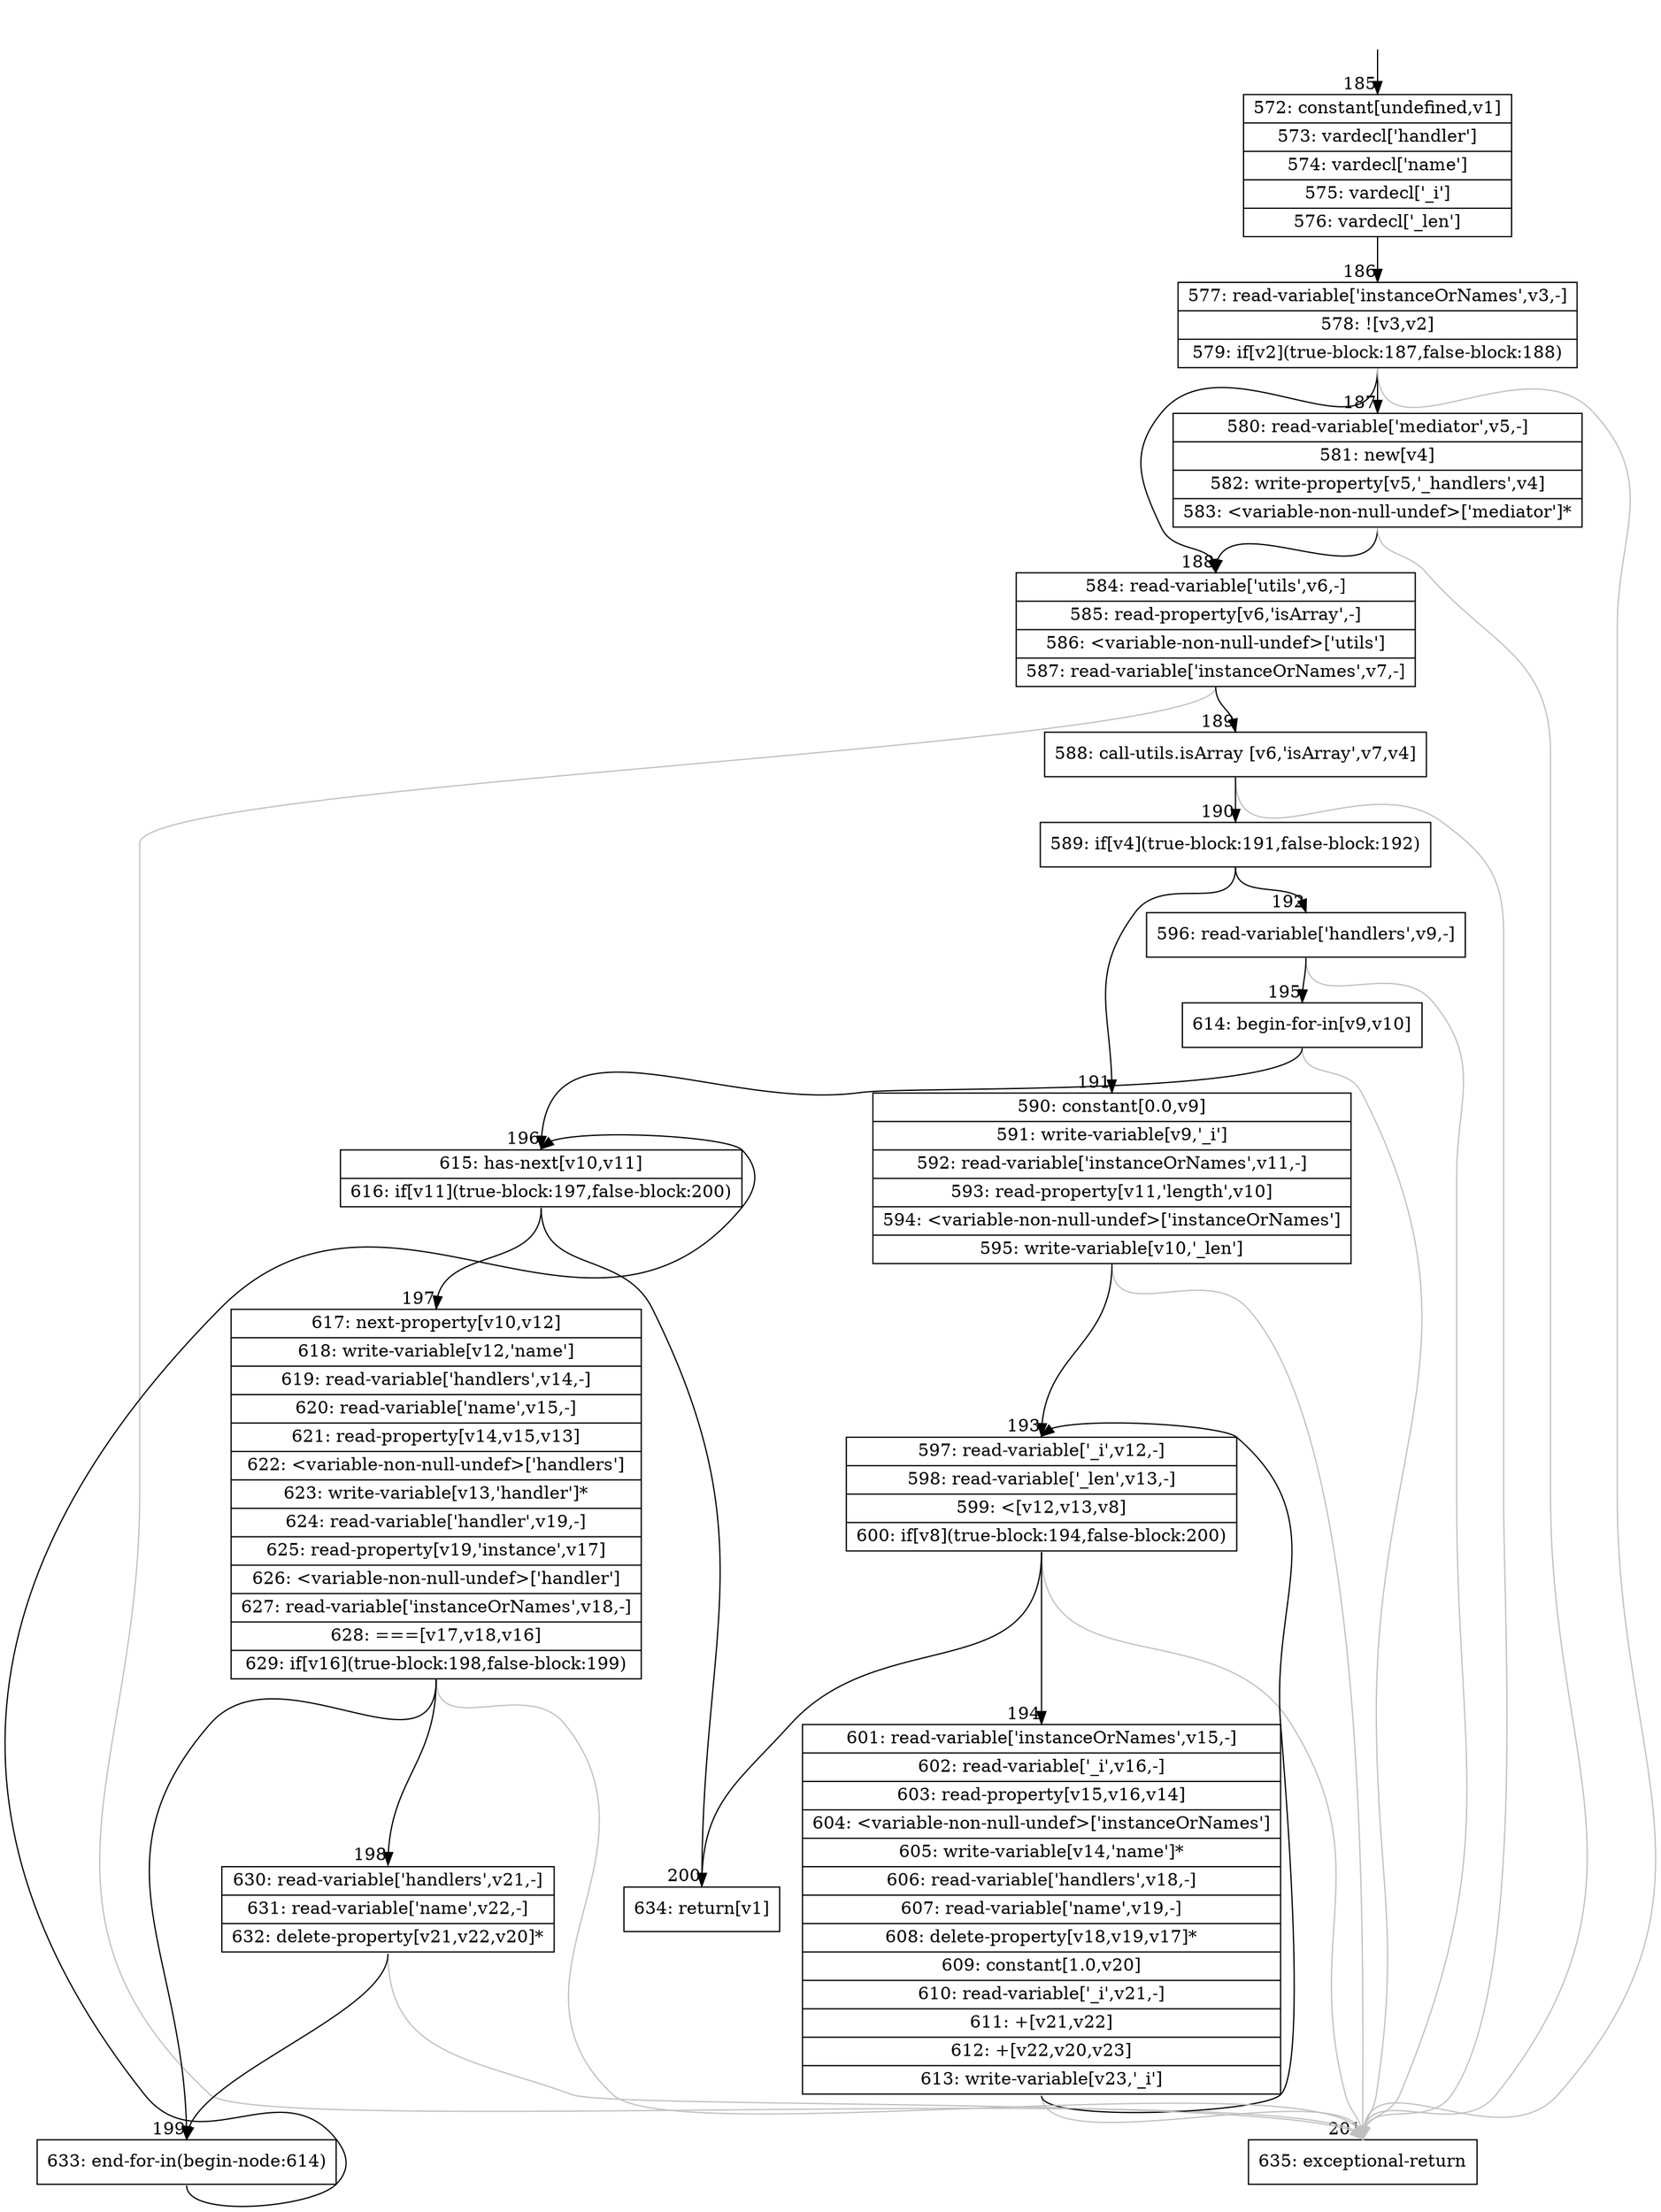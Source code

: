 digraph {
rankdir="TD"
BB_entry22[shape=none,label=""];
BB_entry22 -> BB185 [tailport=s, headport=n, headlabel="    185"]
BB185 [shape=record label="{572: constant[undefined,v1]|573: vardecl['handler']|574: vardecl['name']|575: vardecl['_i']|576: vardecl['_len']}" ] 
BB185 -> BB186 [tailport=s, headport=n, headlabel="      186"]
BB186 [shape=record label="{577: read-variable['instanceOrNames',v3,-]|578: ![v3,v2]|579: if[v2](true-block:187,false-block:188)}" ] 
BB186 -> BB187 [tailport=s, headport=n, headlabel="      187"]
BB186 -> BB188 [tailport=s, headport=n, headlabel="      188"]
BB186 -> BB201 [tailport=s, headport=n, color=gray, headlabel="      201"]
BB187 [shape=record label="{580: read-variable['mediator',v5,-]|581: new[v4]|582: write-property[v5,'_handlers',v4]|583: \<variable-non-null-undef\>['mediator']*}" ] 
BB187 -> BB188 [tailport=s, headport=n]
BB187 -> BB201 [tailport=s, headport=n, color=gray]
BB188 [shape=record label="{584: read-variable['utils',v6,-]|585: read-property[v6,'isArray',-]|586: \<variable-non-null-undef\>['utils']|587: read-variable['instanceOrNames',v7,-]}" ] 
BB188 -> BB189 [tailport=s, headport=n, headlabel="      189"]
BB188 -> BB201 [tailport=s, headport=n, color=gray]
BB189 [shape=record label="{588: call-utils.isArray [v6,'isArray',v7,v4]}" ] 
BB189 -> BB190 [tailport=s, headport=n, headlabel="      190"]
BB189 -> BB201 [tailport=s, headport=n, color=gray]
BB190 [shape=record label="{589: if[v4](true-block:191,false-block:192)}" ] 
BB190 -> BB191 [tailport=s, headport=n, headlabel="      191"]
BB190 -> BB192 [tailport=s, headport=n, headlabel="      192"]
BB191 [shape=record label="{590: constant[0.0,v9]|591: write-variable[v9,'_i']|592: read-variable['instanceOrNames',v11,-]|593: read-property[v11,'length',v10]|594: \<variable-non-null-undef\>['instanceOrNames']|595: write-variable[v10,'_len']}" ] 
BB191 -> BB193 [tailport=s, headport=n, headlabel="      193"]
BB191 -> BB201 [tailport=s, headport=n, color=gray]
BB192 [shape=record label="{596: read-variable['handlers',v9,-]}" ] 
BB192 -> BB195 [tailport=s, headport=n, headlabel="      195"]
BB192 -> BB201 [tailport=s, headport=n, color=gray]
BB193 [shape=record label="{597: read-variable['_i',v12,-]|598: read-variable['_len',v13,-]|599: \<[v12,v13,v8]|600: if[v8](true-block:194,false-block:200)}" ] 
BB193 -> BB194 [tailport=s, headport=n, headlabel="      194"]
BB193 -> BB200 [tailport=s, headport=n, headlabel="      200"]
BB193 -> BB201 [tailport=s, headport=n, color=gray]
BB194 [shape=record label="{601: read-variable['instanceOrNames',v15,-]|602: read-variable['_i',v16,-]|603: read-property[v15,v16,v14]|604: \<variable-non-null-undef\>['instanceOrNames']|605: write-variable[v14,'name']*|606: read-variable['handlers',v18,-]|607: read-variable['name',v19,-]|608: delete-property[v18,v19,v17]*|609: constant[1.0,v20]|610: read-variable['_i',v21,-]|611: +[v21,v22]|612: +[v22,v20,v23]|613: write-variable[v23,'_i']}" ] 
BB194 -> BB193 [tailport=s, headport=n]
BB194 -> BB201 [tailport=s, headport=n, color=gray]
BB195 [shape=record label="{614: begin-for-in[v9,v10]}" ] 
BB195 -> BB196 [tailport=s, headport=n, headlabel="      196"]
BB195 -> BB201 [tailport=s, headport=n, color=gray]
BB196 [shape=record label="{615: has-next[v10,v11]|616: if[v11](true-block:197,false-block:200)}" ] 
BB196 -> BB197 [tailport=s, headport=n, headlabel="      197"]
BB196 -> BB200 [tailport=s, headport=n]
BB197 [shape=record label="{617: next-property[v10,v12]|618: write-variable[v12,'name']|619: read-variable['handlers',v14,-]|620: read-variable['name',v15,-]|621: read-property[v14,v15,v13]|622: \<variable-non-null-undef\>['handlers']|623: write-variable[v13,'handler']*|624: read-variable['handler',v19,-]|625: read-property[v19,'instance',v17]|626: \<variable-non-null-undef\>['handler']|627: read-variable['instanceOrNames',v18,-]|628: ===[v17,v18,v16]|629: if[v16](true-block:198,false-block:199)}" ] 
BB197 -> BB198 [tailport=s, headport=n, headlabel="      198"]
BB197 -> BB199 [tailport=s, headport=n, headlabel="      199"]
BB197 -> BB201 [tailport=s, headport=n, color=gray]
BB198 [shape=record label="{630: read-variable['handlers',v21,-]|631: read-variable['name',v22,-]|632: delete-property[v21,v22,v20]*}" ] 
BB198 -> BB199 [tailport=s, headport=n]
BB198 -> BB201 [tailport=s, headport=n, color=gray]
BB199 [shape=record label="{633: end-for-in(begin-node:614)}" ] 
BB199 -> BB196 [tailport=s, headport=n]
BB200 [shape=record label="{634: return[v1]}" ] 
BB201 [shape=record label="{635: exceptional-return}" ] 
//#$~ 221
}
